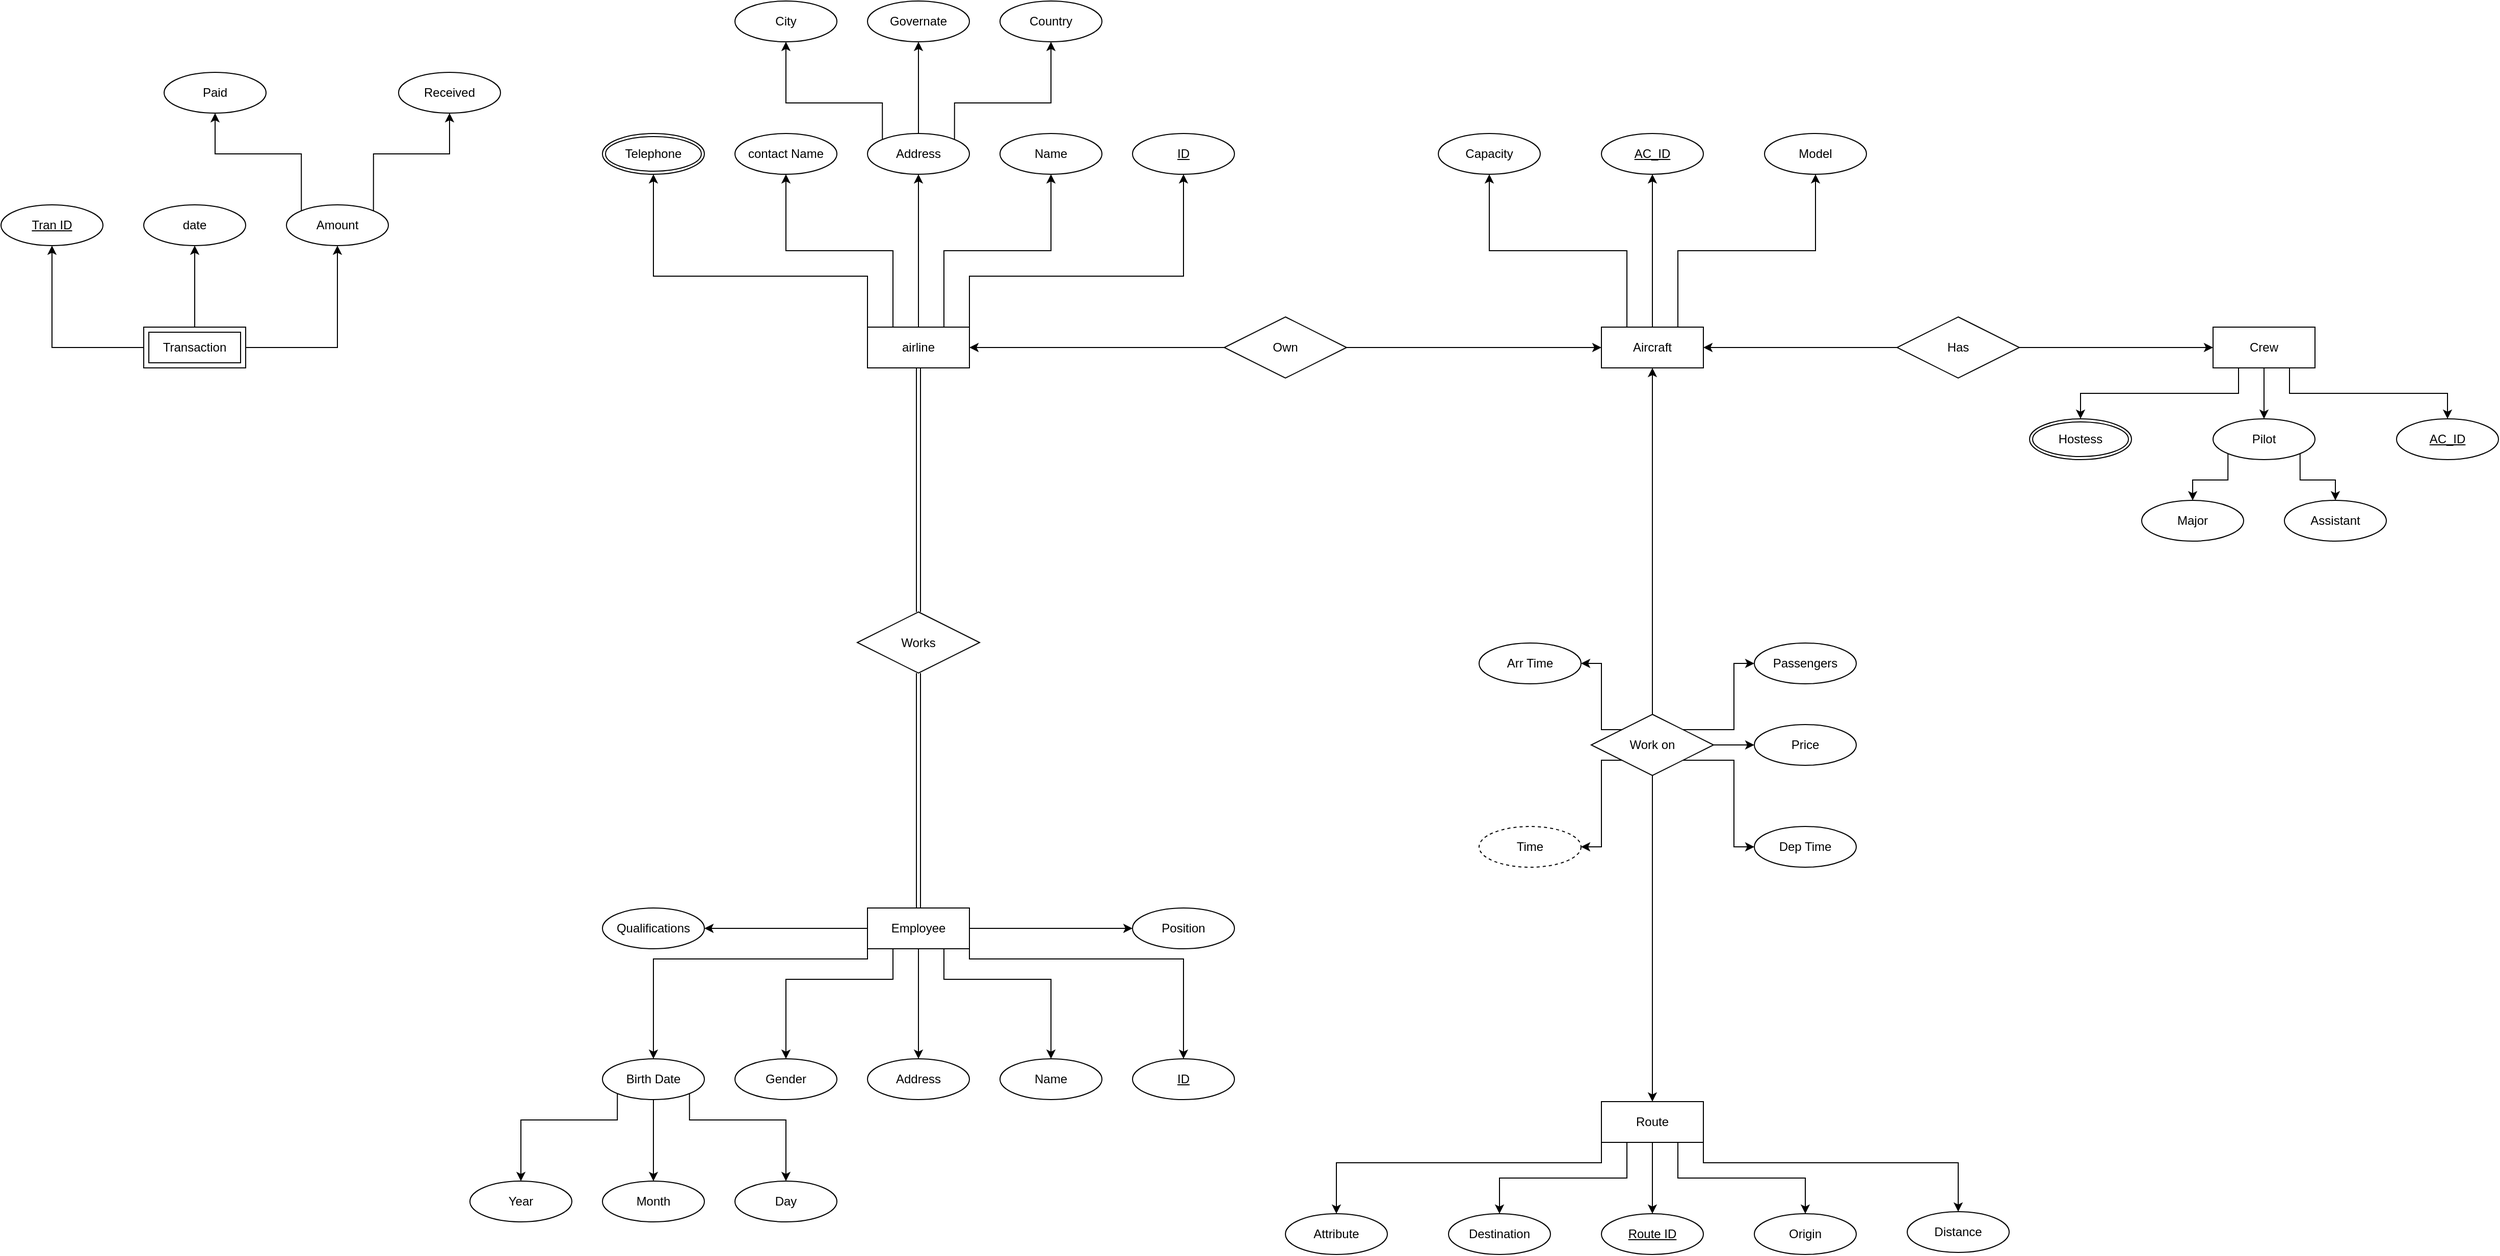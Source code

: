 <mxfile version="25.0.1">
  <diagram name="Page-1" id="8x2Zf0z1O1IZ6t_i75zC">
    <mxGraphModel dx="5349" dy="1103" grid="1" gridSize="10" guides="1" tooltips="1" connect="1" arrows="1" fold="1" page="1" pageScale="1" pageWidth="3300" pageHeight="2339" math="0" shadow="0">
      <root>
        <mxCell id="0" />
        <mxCell id="1" parent="0" />
        <mxCell id="oX0tgQEKu2oJ4y4_XFIh-98" style="edgeStyle=orthogonalEdgeStyle;rounded=0;orthogonalLoop=1;jettySize=auto;html=1;exitX=1;exitY=0;exitDx=0;exitDy=0;entryX=0.5;entryY=1;entryDx=0;entryDy=0;" edge="1" parent="1" source="oX0tgQEKu2oJ4y4_XFIh-1" target="oX0tgQEKu2oJ4y4_XFIh-8">
          <mxGeometry relative="1" as="geometry">
            <Array as="points">
              <mxPoint x="760" y="780" />
              <mxPoint x="970" y="780" />
            </Array>
          </mxGeometry>
        </mxCell>
        <mxCell id="oX0tgQEKu2oJ4y4_XFIh-99" style="edgeStyle=orthogonalEdgeStyle;rounded=0;orthogonalLoop=1;jettySize=auto;html=1;exitX=0.75;exitY=0;exitDx=0;exitDy=0;entryX=0.5;entryY=1;entryDx=0;entryDy=0;" edge="1" parent="1" source="oX0tgQEKu2oJ4y4_XFIh-1" target="oX0tgQEKu2oJ4y4_XFIh-2">
          <mxGeometry relative="1" as="geometry" />
        </mxCell>
        <mxCell id="oX0tgQEKu2oJ4y4_XFIh-100" style="edgeStyle=orthogonalEdgeStyle;rounded=0;orthogonalLoop=1;jettySize=auto;html=1;exitX=0.5;exitY=0;exitDx=0;exitDy=0;entryX=0.5;entryY=1;entryDx=0;entryDy=0;" edge="1" parent="1" source="oX0tgQEKu2oJ4y4_XFIh-1" target="oX0tgQEKu2oJ4y4_XFIh-3">
          <mxGeometry relative="1" as="geometry" />
        </mxCell>
        <mxCell id="oX0tgQEKu2oJ4y4_XFIh-101" style="edgeStyle=orthogonalEdgeStyle;rounded=0;orthogonalLoop=1;jettySize=auto;html=1;exitX=0.25;exitY=0;exitDx=0;exitDy=0;entryX=0.5;entryY=1;entryDx=0;entryDy=0;" edge="1" parent="1" source="oX0tgQEKu2oJ4y4_XFIh-1" target="oX0tgQEKu2oJ4y4_XFIh-4">
          <mxGeometry relative="1" as="geometry" />
        </mxCell>
        <mxCell id="oX0tgQEKu2oJ4y4_XFIh-102" style="edgeStyle=orthogonalEdgeStyle;rounded=0;orthogonalLoop=1;jettySize=auto;html=1;exitX=0;exitY=0;exitDx=0;exitDy=0;entryX=0.5;entryY=1;entryDx=0;entryDy=0;" edge="1" parent="1" source="oX0tgQEKu2oJ4y4_XFIh-1" target="oX0tgQEKu2oJ4y4_XFIh-12">
          <mxGeometry relative="1" as="geometry">
            <Array as="points">
              <mxPoint x="660" y="780" />
              <mxPoint x="450" y="780" />
            </Array>
          </mxGeometry>
        </mxCell>
        <mxCell id="oX0tgQEKu2oJ4y4_XFIh-1" value="airline" style="whiteSpace=wrap;html=1;align=center;" vertex="1" parent="1">
          <mxGeometry x="660" y="830" width="100" height="40" as="geometry" />
        </mxCell>
        <mxCell id="oX0tgQEKu2oJ4y4_XFIh-2" value="Name" style="ellipse;whiteSpace=wrap;html=1;align=center;" vertex="1" parent="1">
          <mxGeometry x="790" y="640" width="100" height="40" as="geometry" />
        </mxCell>
        <mxCell id="oX0tgQEKu2oJ4y4_XFIh-95" style="edgeStyle=orthogonalEdgeStyle;rounded=0;orthogonalLoop=1;jettySize=auto;html=1;exitX=1;exitY=0;exitDx=0;exitDy=0;entryX=0.5;entryY=1;entryDx=0;entryDy=0;" edge="1" parent="1" source="oX0tgQEKu2oJ4y4_XFIh-3" target="oX0tgQEKu2oJ4y4_XFIh-13">
          <mxGeometry relative="1" as="geometry">
            <Array as="points">
              <mxPoint x="745" y="610" />
              <mxPoint x="840" y="610" />
            </Array>
          </mxGeometry>
        </mxCell>
        <mxCell id="oX0tgQEKu2oJ4y4_XFIh-96" style="edgeStyle=orthogonalEdgeStyle;rounded=0;orthogonalLoop=1;jettySize=auto;html=1;exitX=0.5;exitY=0;exitDx=0;exitDy=0;entryX=0.5;entryY=1;entryDx=0;entryDy=0;" edge="1" parent="1" source="oX0tgQEKu2oJ4y4_XFIh-3" target="oX0tgQEKu2oJ4y4_XFIh-14">
          <mxGeometry relative="1" as="geometry" />
        </mxCell>
        <mxCell id="oX0tgQEKu2oJ4y4_XFIh-97" style="edgeStyle=orthogonalEdgeStyle;rounded=0;orthogonalLoop=1;jettySize=auto;html=1;exitX=0;exitY=0;exitDx=0;exitDy=0;entryX=0.5;entryY=1;entryDx=0;entryDy=0;" edge="1" parent="1" source="oX0tgQEKu2oJ4y4_XFIh-3" target="oX0tgQEKu2oJ4y4_XFIh-15">
          <mxGeometry relative="1" as="geometry">
            <Array as="points">
              <mxPoint x="675" y="610" />
              <mxPoint x="580" y="610" />
            </Array>
          </mxGeometry>
        </mxCell>
        <mxCell id="oX0tgQEKu2oJ4y4_XFIh-3" value="Address" style="ellipse;whiteSpace=wrap;html=1;align=center;" vertex="1" parent="1">
          <mxGeometry x="660" y="640" width="100" height="40" as="geometry" />
        </mxCell>
        <mxCell id="oX0tgQEKu2oJ4y4_XFIh-4" value="contact Name" style="ellipse;whiteSpace=wrap;html=1;align=center;" vertex="1" parent="1">
          <mxGeometry x="530" y="640" width="100" height="40" as="geometry" />
        </mxCell>
        <mxCell id="oX0tgQEKu2oJ4y4_XFIh-8" value="ID" style="ellipse;whiteSpace=wrap;html=1;align=center;fontStyle=4;" vertex="1" parent="1">
          <mxGeometry x="920" y="640" width="100" height="40" as="geometry" />
        </mxCell>
        <mxCell id="oX0tgQEKu2oJ4y4_XFIh-12" value="Telephone" style="ellipse;shape=doubleEllipse;margin=3;whiteSpace=wrap;html=1;align=center;" vertex="1" parent="1">
          <mxGeometry x="400" y="640" width="100" height="40" as="geometry" />
        </mxCell>
        <mxCell id="oX0tgQEKu2oJ4y4_XFIh-13" value="Country" style="ellipse;whiteSpace=wrap;html=1;align=center;" vertex="1" parent="1">
          <mxGeometry x="790" y="510" width="100" height="40" as="geometry" />
        </mxCell>
        <mxCell id="oX0tgQEKu2oJ4y4_XFIh-14" value="Governate" style="ellipse;whiteSpace=wrap;html=1;align=center;" vertex="1" parent="1">
          <mxGeometry x="660" y="510" width="100" height="40" as="geometry" />
        </mxCell>
        <mxCell id="oX0tgQEKu2oJ4y4_XFIh-15" value="City" style="ellipse;whiteSpace=wrap;html=1;align=center;" vertex="1" parent="1">
          <mxGeometry x="530" y="510" width="100" height="40" as="geometry" />
        </mxCell>
        <mxCell id="oX0tgQEKu2oJ4y4_XFIh-38" style="edgeStyle=orthogonalEdgeStyle;rounded=0;orthogonalLoop=1;jettySize=auto;html=1;exitX=1;exitY=0.5;exitDx=0;exitDy=0;entryX=0;entryY=0.5;entryDx=0;entryDy=0;" edge="1" parent="1" source="oX0tgQEKu2oJ4y4_XFIh-20" target="oX0tgQEKu2oJ4y4_XFIh-35">
          <mxGeometry relative="1" as="geometry" />
        </mxCell>
        <mxCell id="oX0tgQEKu2oJ4y4_XFIh-39" style="edgeStyle=orthogonalEdgeStyle;rounded=0;orthogonalLoop=1;jettySize=auto;html=1;exitX=0;exitY=0.5;exitDx=0;exitDy=0;entryX=1;entryY=0.5;entryDx=0;entryDy=0;" edge="1" parent="1" source="oX0tgQEKu2oJ4y4_XFIh-20" target="oX0tgQEKu2oJ4y4_XFIh-34">
          <mxGeometry relative="1" as="geometry" />
        </mxCell>
        <mxCell id="oX0tgQEKu2oJ4y4_XFIh-40" style="edgeStyle=orthogonalEdgeStyle;rounded=0;orthogonalLoop=1;jettySize=auto;html=1;exitX=1;exitY=1;exitDx=0;exitDy=0;entryX=0.5;entryY=0;entryDx=0;entryDy=0;" edge="1" parent="1" source="oX0tgQEKu2oJ4y4_XFIh-20" target="oX0tgQEKu2oJ4y4_XFIh-24">
          <mxGeometry relative="1" as="geometry">
            <Array as="points">
              <mxPoint x="760" y="1450" />
              <mxPoint x="970" y="1450" />
            </Array>
          </mxGeometry>
        </mxCell>
        <mxCell id="oX0tgQEKu2oJ4y4_XFIh-41" style="edgeStyle=orthogonalEdgeStyle;rounded=0;orthogonalLoop=1;jettySize=auto;html=1;exitX=0.75;exitY=1;exitDx=0;exitDy=0;entryX=0.5;entryY=0;entryDx=0;entryDy=0;" edge="1" parent="1" source="oX0tgQEKu2oJ4y4_XFIh-20" target="oX0tgQEKu2oJ4y4_XFIh-22">
          <mxGeometry relative="1" as="geometry">
            <Array as="points">
              <mxPoint x="735" y="1470" />
              <mxPoint x="840" y="1470" />
            </Array>
          </mxGeometry>
        </mxCell>
        <mxCell id="oX0tgQEKu2oJ4y4_XFIh-42" style="edgeStyle=orthogonalEdgeStyle;rounded=0;orthogonalLoop=1;jettySize=auto;html=1;exitX=0.5;exitY=1;exitDx=0;exitDy=0;entryX=0.5;entryY=0;entryDx=0;entryDy=0;" edge="1" parent="1" source="oX0tgQEKu2oJ4y4_XFIh-20" target="oX0tgQEKu2oJ4y4_XFIh-25">
          <mxGeometry relative="1" as="geometry" />
        </mxCell>
        <mxCell id="oX0tgQEKu2oJ4y4_XFIh-43" style="edgeStyle=orthogonalEdgeStyle;rounded=0;orthogonalLoop=1;jettySize=auto;html=1;exitX=0.25;exitY=1;exitDx=0;exitDy=0;entryX=0.5;entryY=0;entryDx=0;entryDy=0;" edge="1" parent="1" source="oX0tgQEKu2oJ4y4_XFIh-20" target="oX0tgQEKu2oJ4y4_XFIh-26">
          <mxGeometry relative="1" as="geometry">
            <Array as="points">
              <mxPoint x="685" y="1470" />
              <mxPoint x="580" y="1470" />
            </Array>
          </mxGeometry>
        </mxCell>
        <mxCell id="oX0tgQEKu2oJ4y4_XFIh-44" style="edgeStyle=orthogonalEdgeStyle;rounded=0;orthogonalLoop=1;jettySize=auto;html=1;exitX=0;exitY=1;exitDx=0;exitDy=0;entryX=0.5;entryY=0;entryDx=0;entryDy=0;" edge="1" parent="1" source="oX0tgQEKu2oJ4y4_XFIh-20" target="oX0tgQEKu2oJ4y4_XFIh-27">
          <mxGeometry relative="1" as="geometry">
            <Array as="points">
              <mxPoint x="660" y="1450" />
              <mxPoint x="450" y="1450" />
            </Array>
          </mxGeometry>
        </mxCell>
        <mxCell id="oX0tgQEKu2oJ4y4_XFIh-20" value="Employee" style="whiteSpace=wrap;html=1;align=center;" vertex="1" parent="1">
          <mxGeometry x="660" y="1400" width="100" height="40" as="geometry" />
        </mxCell>
        <mxCell id="oX0tgQEKu2oJ4y4_XFIh-22" value="Name" style="ellipse;whiteSpace=wrap;html=1;align=center;" vertex="1" parent="1">
          <mxGeometry x="790" y="1548" width="100" height="40" as="geometry" />
        </mxCell>
        <mxCell id="oX0tgQEKu2oJ4y4_XFIh-24" value="ID" style="ellipse;whiteSpace=wrap;html=1;align=center;fontStyle=4;" vertex="1" parent="1">
          <mxGeometry x="920" y="1548" width="100" height="40" as="geometry" />
        </mxCell>
        <mxCell id="oX0tgQEKu2oJ4y4_XFIh-25" value="Address" style="ellipse;whiteSpace=wrap;html=1;align=center;" vertex="1" parent="1">
          <mxGeometry x="660" y="1548" width="100" height="40" as="geometry" />
        </mxCell>
        <mxCell id="oX0tgQEKu2oJ4y4_XFIh-26" value="Gender" style="ellipse;whiteSpace=wrap;html=1;align=center;" vertex="1" parent="1">
          <mxGeometry x="530" y="1548" width="100" height="40" as="geometry" />
        </mxCell>
        <mxCell id="oX0tgQEKu2oJ4y4_XFIh-31" style="edgeStyle=orthogonalEdgeStyle;rounded=0;orthogonalLoop=1;jettySize=auto;html=1;exitX=1;exitY=1;exitDx=0;exitDy=0;entryX=0.5;entryY=0;entryDx=0;entryDy=0;" edge="1" parent="1" source="oX0tgQEKu2oJ4y4_XFIh-27" target="oX0tgQEKu2oJ4y4_XFIh-28">
          <mxGeometry relative="1" as="geometry">
            <Array as="points">
              <mxPoint x="485" y="1608" />
              <mxPoint x="580" y="1608" />
            </Array>
          </mxGeometry>
        </mxCell>
        <mxCell id="oX0tgQEKu2oJ4y4_XFIh-32" style="edgeStyle=orthogonalEdgeStyle;rounded=0;orthogonalLoop=1;jettySize=auto;html=1;exitX=0.5;exitY=1;exitDx=0;exitDy=0;entryX=0.5;entryY=0;entryDx=0;entryDy=0;" edge="1" parent="1" source="oX0tgQEKu2oJ4y4_XFIh-27" target="oX0tgQEKu2oJ4y4_XFIh-29">
          <mxGeometry relative="1" as="geometry" />
        </mxCell>
        <mxCell id="oX0tgQEKu2oJ4y4_XFIh-33" style="edgeStyle=orthogonalEdgeStyle;rounded=0;orthogonalLoop=1;jettySize=auto;html=1;exitX=0;exitY=1;exitDx=0;exitDy=0;entryX=0.5;entryY=0;entryDx=0;entryDy=0;" edge="1" parent="1" source="oX0tgQEKu2oJ4y4_XFIh-27" target="oX0tgQEKu2oJ4y4_XFIh-30">
          <mxGeometry relative="1" as="geometry">
            <Array as="points">
              <mxPoint x="415" y="1608" />
              <mxPoint x="320" y="1608" />
            </Array>
          </mxGeometry>
        </mxCell>
        <mxCell id="oX0tgQEKu2oJ4y4_XFIh-27" value="Birth Date" style="ellipse;whiteSpace=wrap;html=1;align=center;" vertex="1" parent="1">
          <mxGeometry x="400" y="1548" width="100" height="40" as="geometry" />
        </mxCell>
        <mxCell id="oX0tgQEKu2oJ4y4_XFIh-28" value="Day" style="ellipse;whiteSpace=wrap;html=1;align=center;" vertex="1" parent="1">
          <mxGeometry x="530" y="1668" width="100" height="40" as="geometry" />
        </mxCell>
        <mxCell id="oX0tgQEKu2oJ4y4_XFIh-29" value="Month" style="ellipse;whiteSpace=wrap;html=1;align=center;" vertex="1" parent="1">
          <mxGeometry x="400" y="1668" width="100" height="40" as="geometry" />
        </mxCell>
        <mxCell id="oX0tgQEKu2oJ4y4_XFIh-30" value="Year" style="ellipse;whiteSpace=wrap;html=1;align=center;" vertex="1" parent="1">
          <mxGeometry x="270" y="1668" width="100" height="40" as="geometry" />
        </mxCell>
        <mxCell id="oX0tgQEKu2oJ4y4_XFIh-34" value="Qualifications" style="ellipse;whiteSpace=wrap;html=1;align=center;" vertex="1" parent="1">
          <mxGeometry x="400" y="1400" width="100" height="40" as="geometry" />
        </mxCell>
        <mxCell id="oX0tgQEKu2oJ4y4_XFIh-35" value="Position" style="ellipse;whiteSpace=wrap;html=1;align=center;" vertex="1" parent="1">
          <mxGeometry x="920" y="1400" width="100" height="40" as="geometry" />
        </mxCell>
        <mxCell id="oX0tgQEKu2oJ4y4_XFIh-105" style="edgeStyle=orthogonalEdgeStyle;rounded=0;orthogonalLoop=1;jettySize=auto;html=1;exitX=0.25;exitY=0;exitDx=0;exitDy=0;entryX=0.5;entryY=1;entryDx=0;entryDy=0;" edge="1" parent="1" source="oX0tgQEKu2oJ4y4_XFIh-45" target="oX0tgQEKu2oJ4y4_XFIh-48">
          <mxGeometry relative="1" as="geometry" />
        </mxCell>
        <mxCell id="oX0tgQEKu2oJ4y4_XFIh-106" style="edgeStyle=orthogonalEdgeStyle;rounded=0;orthogonalLoop=1;jettySize=auto;html=1;exitX=0.5;exitY=0;exitDx=0;exitDy=0;entryX=0.5;entryY=1;entryDx=0;entryDy=0;" edge="1" parent="1" source="oX0tgQEKu2oJ4y4_XFIh-45" target="oX0tgQEKu2oJ4y4_XFIh-49">
          <mxGeometry relative="1" as="geometry" />
        </mxCell>
        <mxCell id="oX0tgQEKu2oJ4y4_XFIh-107" style="edgeStyle=orthogonalEdgeStyle;rounded=0;orthogonalLoop=1;jettySize=auto;html=1;exitX=0.75;exitY=0;exitDx=0;exitDy=0;entryX=0.5;entryY=1;entryDx=0;entryDy=0;" edge="1" parent="1" source="oX0tgQEKu2oJ4y4_XFIh-45" target="oX0tgQEKu2oJ4y4_XFIh-46">
          <mxGeometry relative="1" as="geometry" />
        </mxCell>
        <mxCell id="oX0tgQEKu2oJ4y4_XFIh-45" value="Aircraft" style="whiteSpace=wrap;html=1;align=center;" vertex="1" parent="1">
          <mxGeometry x="1380" y="830" width="100" height="40" as="geometry" />
        </mxCell>
        <mxCell id="oX0tgQEKu2oJ4y4_XFIh-46" value="Model" style="ellipse;whiteSpace=wrap;html=1;align=center;" vertex="1" parent="1">
          <mxGeometry x="1540" y="640" width="100" height="40" as="geometry" />
        </mxCell>
        <mxCell id="oX0tgQEKu2oJ4y4_XFIh-48" value="Capacity" style="ellipse;whiteSpace=wrap;html=1;align=center;" vertex="1" parent="1">
          <mxGeometry x="1220" y="640" width="100" height="40" as="geometry" />
        </mxCell>
        <mxCell id="oX0tgQEKu2oJ4y4_XFIh-49" value="AC_ID" style="ellipse;whiteSpace=wrap;html=1;align=center;fontStyle=4;" vertex="1" parent="1">
          <mxGeometry x="1380" y="640" width="100" height="40" as="geometry" />
        </mxCell>
        <mxCell id="oX0tgQEKu2oJ4y4_XFIh-57" style="edgeStyle=orthogonalEdgeStyle;rounded=0;orthogonalLoop=1;jettySize=auto;html=1;exitX=0.75;exitY=1;exitDx=0;exitDy=0;" edge="1" parent="1" source="oX0tgQEKu2oJ4y4_XFIh-53" target="oX0tgQEKu2oJ4y4_XFIh-54">
          <mxGeometry relative="1" as="geometry" />
        </mxCell>
        <mxCell id="oX0tgQEKu2oJ4y4_XFIh-58" style="edgeStyle=orthogonalEdgeStyle;rounded=0;orthogonalLoop=1;jettySize=auto;html=1;exitX=0.5;exitY=1;exitDx=0;exitDy=0;entryX=0.5;entryY=0;entryDx=0;entryDy=0;" edge="1" parent="1" source="oX0tgQEKu2oJ4y4_XFIh-53" target="oX0tgQEKu2oJ4y4_XFIh-55">
          <mxGeometry relative="1" as="geometry" />
        </mxCell>
        <mxCell id="oX0tgQEKu2oJ4y4_XFIh-59" style="edgeStyle=orthogonalEdgeStyle;rounded=0;orthogonalLoop=1;jettySize=auto;html=1;exitX=0.25;exitY=1;exitDx=0;exitDy=0;entryX=0.5;entryY=0;entryDx=0;entryDy=0;" edge="1" parent="1" source="oX0tgQEKu2oJ4y4_XFIh-53" target="oX0tgQEKu2oJ4y4_XFIh-56">
          <mxGeometry relative="1" as="geometry" />
        </mxCell>
        <mxCell id="oX0tgQEKu2oJ4y4_XFIh-66" style="edgeStyle=orthogonalEdgeStyle;rounded=0;orthogonalLoop=1;jettySize=auto;html=1;exitX=0;exitY=1;exitDx=0;exitDy=0;entryX=0.5;entryY=0;entryDx=0;entryDy=0;" edge="1" parent="1" source="oX0tgQEKu2oJ4y4_XFIh-53" target="oX0tgQEKu2oJ4y4_XFIh-65">
          <mxGeometry relative="1" as="geometry">
            <Array as="points">
              <mxPoint x="1380" y="1650" />
              <mxPoint x="1120" y="1650" />
            </Array>
          </mxGeometry>
        </mxCell>
        <mxCell id="oX0tgQEKu2oJ4y4_XFIh-67" style="edgeStyle=orthogonalEdgeStyle;rounded=0;orthogonalLoop=1;jettySize=auto;html=1;exitX=1;exitY=1;exitDx=0;exitDy=0;entryX=0.5;entryY=0;entryDx=0;entryDy=0;" edge="1" parent="1" source="oX0tgQEKu2oJ4y4_XFIh-53" target="oX0tgQEKu2oJ4y4_XFIh-64">
          <mxGeometry relative="1" as="geometry">
            <Array as="points">
              <mxPoint x="1480" y="1650" />
              <mxPoint x="1730" y="1650" />
            </Array>
          </mxGeometry>
        </mxCell>
        <mxCell id="oX0tgQEKu2oJ4y4_XFIh-53" value="Route" style="whiteSpace=wrap;html=1;align=center;" vertex="1" parent="1">
          <mxGeometry x="1380" y="1590" width="100" height="40" as="geometry" />
        </mxCell>
        <mxCell id="oX0tgQEKu2oJ4y4_XFIh-54" value="Origin" style="ellipse;whiteSpace=wrap;html=1;align=center;" vertex="1" parent="1">
          <mxGeometry x="1530" y="1700" width="100" height="40" as="geometry" />
        </mxCell>
        <mxCell id="oX0tgQEKu2oJ4y4_XFIh-55" value="&lt;u&gt;Route ID&lt;/u&gt;" style="ellipse;whiteSpace=wrap;html=1;align=center;" vertex="1" parent="1">
          <mxGeometry x="1380" y="1700" width="100" height="40" as="geometry" />
        </mxCell>
        <mxCell id="oX0tgQEKu2oJ4y4_XFIh-56" value="Destination" style="ellipse;whiteSpace=wrap;html=1;align=center;" vertex="1" parent="1">
          <mxGeometry x="1230" y="1700" width="100" height="40" as="geometry" />
        </mxCell>
        <mxCell id="oX0tgQEKu2oJ4y4_XFIh-64" value="Distance" style="ellipse;whiteSpace=wrap;html=1;align=center;" vertex="1" parent="1">
          <mxGeometry x="1680" y="1698" width="100" height="40" as="geometry" />
        </mxCell>
        <mxCell id="oX0tgQEKu2oJ4y4_XFIh-65" value="Attribute" style="ellipse;whiteSpace=wrap;html=1;align=center;" vertex="1" parent="1">
          <mxGeometry x="1070" y="1700" width="100" height="40" as="geometry" />
        </mxCell>
        <mxCell id="oX0tgQEKu2oJ4y4_XFIh-73" style="edgeStyle=orthogonalEdgeStyle;rounded=0;orthogonalLoop=1;jettySize=auto;html=1;exitX=0.5;exitY=1;exitDx=0;exitDy=0;entryX=0.5;entryY=0;entryDx=0;entryDy=0;" edge="1" parent="1" source="oX0tgQEKu2oJ4y4_XFIh-68" target="oX0tgQEKu2oJ4y4_XFIh-70">
          <mxGeometry relative="1" as="geometry" />
        </mxCell>
        <mxCell id="oX0tgQEKu2oJ4y4_XFIh-74" style="edgeStyle=orthogonalEdgeStyle;rounded=0;orthogonalLoop=1;jettySize=auto;html=1;exitX=0.75;exitY=1;exitDx=0;exitDy=0;entryX=0.5;entryY=0;entryDx=0;entryDy=0;" edge="1" parent="1" source="oX0tgQEKu2oJ4y4_XFIh-68" target="oX0tgQEKu2oJ4y4_XFIh-69">
          <mxGeometry relative="1" as="geometry" />
        </mxCell>
        <mxCell id="oX0tgQEKu2oJ4y4_XFIh-75" style="edgeStyle=orthogonalEdgeStyle;rounded=0;orthogonalLoop=1;jettySize=auto;html=1;exitX=0.25;exitY=1;exitDx=0;exitDy=0;entryX=0.5;entryY=0;entryDx=0;entryDy=0;" edge="1" parent="1" source="oX0tgQEKu2oJ4y4_XFIh-68" target="oX0tgQEKu2oJ4y4_XFIh-72">
          <mxGeometry relative="1" as="geometry" />
        </mxCell>
        <mxCell id="oX0tgQEKu2oJ4y4_XFIh-68" value="Crew" style="whiteSpace=wrap;html=1;align=center;" vertex="1" parent="1">
          <mxGeometry x="1980" y="830" width="100" height="40" as="geometry" />
        </mxCell>
        <mxCell id="oX0tgQEKu2oJ4y4_XFIh-69" value="&lt;span style=&quot;text-decoration-line: underline;&quot;&gt;AC_ID&lt;/span&gt;" style="ellipse;whiteSpace=wrap;html=1;align=center;" vertex="1" parent="1">
          <mxGeometry x="2160" y="920" width="100" height="40" as="geometry" />
        </mxCell>
        <mxCell id="oX0tgQEKu2oJ4y4_XFIh-78" style="edgeStyle=orthogonalEdgeStyle;rounded=0;orthogonalLoop=1;jettySize=auto;html=1;exitX=1;exitY=1;exitDx=0;exitDy=0;entryX=0.5;entryY=0;entryDx=0;entryDy=0;" edge="1" parent="1" source="oX0tgQEKu2oJ4y4_XFIh-70" target="oX0tgQEKu2oJ4y4_XFIh-76">
          <mxGeometry relative="1" as="geometry" />
        </mxCell>
        <mxCell id="oX0tgQEKu2oJ4y4_XFIh-79" style="edgeStyle=orthogonalEdgeStyle;rounded=0;orthogonalLoop=1;jettySize=auto;html=1;exitX=0;exitY=1;exitDx=0;exitDy=0;entryX=0.5;entryY=0;entryDx=0;entryDy=0;" edge="1" parent="1" source="oX0tgQEKu2oJ4y4_XFIh-70" target="oX0tgQEKu2oJ4y4_XFIh-77">
          <mxGeometry relative="1" as="geometry" />
        </mxCell>
        <mxCell id="oX0tgQEKu2oJ4y4_XFIh-70" value="Pilot" style="ellipse;whiteSpace=wrap;html=1;align=center;" vertex="1" parent="1">
          <mxGeometry x="1980" y="920" width="100" height="40" as="geometry" />
        </mxCell>
        <mxCell id="oX0tgQEKu2oJ4y4_XFIh-72" value="Hostess" style="ellipse;shape=doubleEllipse;margin=3;whiteSpace=wrap;html=1;align=center;" vertex="1" parent="1">
          <mxGeometry x="1800" y="920" width="100" height="40" as="geometry" />
        </mxCell>
        <mxCell id="oX0tgQEKu2oJ4y4_XFIh-76" value="Assistant" style="ellipse;whiteSpace=wrap;html=1;align=center;" vertex="1" parent="1">
          <mxGeometry x="2050" y="1000" width="100" height="40" as="geometry" />
        </mxCell>
        <mxCell id="oX0tgQEKu2oJ4y4_XFIh-77" value="Major" style="ellipse;whiteSpace=wrap;html=1;align=center;" vertex="1" parent="1">
          <mxGeometry x="1910" y="1000" width="100" height="40" as="geometry" />
        </mxCell>
        <mxCell id="oX0tgQEKu2oJ4y4_XFIh-91" style="edgeStyle=orthogonalEdgeStyle;rounded=0;orthogonalLoop=1;jettySize=auto;html=1;exitX=1;exitY=0.5;exitDx=0;exitDy=0;entryX=0.5;entryY=1;entryDx=0;entryDy=0;" edge="1" parent="1" source="oX0tgQEKu2oJ4y4_XFIh-81" target="oX0tgQEKu2oJ4y4_XFIh-86">
          <mxGeometry relative="1" as="geometry" />
        </mxCell>
        <mxCell id="oX0tgQEKu2oJ4y4_XFIh-92" style="edgeStyle=orthogonalEdgeStyle;rounded=0;orthogonalLoop=1;jettySize=auto;html=1;exitX=0.5;exitY=0;exitDx=0;exitDy=0;entryX=0.5;entryY=1;entryDx=0;entryDy=0;" edge="1" parent="1" source="oX0tgQEKu2oJ4y4_XFIh-81" target="oX0tgQEKu2oJ4y4_XFIh-83">
          <mxGeometry relative="1" as="geometry" />
        </mxCell>
        <mxCell id="oX0tgQEKu2oJ4y4_XFIh-93" style="edgeStyle=orthogonalEdgeStyle;rounded=0;orthogonalLoop=1;jettySize=auto;html=1;exitX=0;exitY=0.5;exitDx=0;exitDy=0;entryX=0.5;entryY=1;entryDx=0;entryDy=0;" edge="1" parent="1" source="oX0tgQEKu2oJ4y4_XFIh-81" target="oX0tgQEKu2oJ4y4_XFIh-82">
          <mxGeometry relative="1" as="geometry" />
        </mxCell>
        <mxCell id="oX0tgQEKu2oJ4y4_XFIh-81" value="Transaction" style="shape=ext;margin=3;double=1;whiteSpace=wrap;html=1;align=center;" vertex="1" parent="1">
          <mxGeometry x="-50" y="830" width="100" height="40" as="geometry" />
        </mxCell>
        <mxCell id="oX0tgQEKu2oJ4y4_XFIh-82" value="Tran ID" style="ellipse;whiteSpace=wrap;html=1;align=center;fontStyle=4;" vertex="1" parent="1">
          <mxGeometry x="-190" y="710" width="100" height="40" as="geometry" />
        </mxCell>
        <mxCell id="oX0tgQEKu2oJ4y4_XFIh-83" value="date" style="ellipse;whiteSpace=wrap;html=1;align=center;" vertex="1" parent="1">
          <mxGeometry x="-50" y="710" width="100" height="40" as="geometry" />
        </mxCell>
        <mxCell id="oX0tgQEKu2oJ4y4_XFIh-89" style="edgeStyle=orthogonalEdgeStyle;rounded=0;orthogonalLoop=1;jettySize=auto;html=1;exitX=1;exitY=0;exitDx=0;exitDy=0;entryX=0.5;entryY=1;entryDx=0;entryDy=0;" edge="1" parent="1" source="oX0tgQEKu2oJ4y4_XFIh-86" target="oX0tgQEKu2oJ4y4_XFIh-88">
          <mxGeometry relative="1" as="geometry">
            <Array as="points">
              <mxPoint x="175" y="660" />
              <mxPoint x="250" y="660" />
            </Array>
          </mxGeometry>
        </mxCell>
        <mxCell id="oX0tgQEKu2oJ4y4_XFIh-90" style="edgeStyle=orthogonalEdgeStyle;rounded=0;orthogonalLoop=1;jettySize=auto;html=1;exitX=0;exitY=0;exitDx=0;exitDy=0;entryX=0.5;entryY=1;entryDx=0;entryDy=0;" edge="1" parent="1" source="oX0tgQEKu2oJ4y4_XFIh-86" target="oX0tgQEKu2oJ4y4_XFIh-87">
          <mxGeometry relative="1" as="geometry">
            <Array as="points">
              <mxPoint x="105" y="660" />
              <mxPoint x="20" y="660" />
            </Array>
          </mxGeometry>
        </mxCell>
        <mxCell id="oX0tgQEKu2oJ4y4_XFIh-86" value="Amount" style="ellipse;whiteSpace=wrap;html=1;align=center;" vertex="1" parent="1">
          <mxGeometry x="90" y="710" width="100" height="40" as="geometry" />
        </mxCell>
        <mxCell id="oX0tgQEKu2oJ4y4_XFIh-87" value="Paid" style="ellipse;whiteSpace=wrap;html=1;align=center;" vertex="1" parent="1">
          <mxGeometry x="-30" y="580" width="100" height="40" as="geometry" />
        </mxCell>
        <mxCell id="oX0tgQEKu2oJ4y4_XFIh-88" value="Received" style="ellipse;whiteSpace=wrap;html=1;align=center;" vertex="1" parent="1">
          <mxGeometry x="200" y="580" width="100" height="40" as="geometry" />
        </mxCell>
        <mxCell id="oX0tgQEKu2oJ4y4_XFIh-103" style="edgeStyle=orthogonalEdgeStyle;rounded=0;orthogonalLoop=1;jettySize=auto;html=1;exitX=0.5;exitY=1;exitDx=0;exitDy=0;entryX=0.5;entryY=0;entryDx=0;entryDy=0;shape=link;" edge="1" parent="1" source="oX0tgQEKu2oJ4y4_XFIh-94" target="oX0tgQEKu2oJ4y4_XFIh-20">
          <mxGeometry relative="1" as="geometry" />
        </mxCell>
        <mxCell id="oX0tgQEKu2oJ4y4_XFIh-104" style="edgeStyle=orthogonalEdgeStyle;rounded=0;orthogonalLoop=1;jettySize=auto;html=1;exitX=0.5;exitY=0;exitDx=0;exitDy=0;entryX=0.5;entryY=1;entryDx=0;entryDy=0;shape=link;" edge="1" parent="1" source="oX0tgQEKu2oJ4y4_XFIh-94" target="oX0tgQEKu2oJ4y4_XFIh-1">
          <mxGeometry relative="1" as="geometry" />
        </mxCell>
        <mxCell id="oX0tgQEKu2oJ4y4_XFIh-94" value="Works" style="shape=rhombus;perimeter=rhombusPerimeter;whiteSpace=wrap;html=1;align=center;" vertex="1" parent="1">
          <mxGeometry x="650" y="1109.5" width="120" height="60" as="geometry" />
        </mxCell>
        <mxCell id="oX0tgQEKu2oJ4y4_XFIh-109" style="edgeStyle=orthogonalEdgeStyle;rounded=0;orthogonalLoop=1;jettySize=auto;html=1;exitX=0;exitY=0.5;exitDx=0;exitDy=0;entryX=1;entryY=0.5;entryDx=0;entryDy=0;" edge="1" parent="1" source="oX0tgQEKu2oJ4y4_XFIh-108" target="oX0tgQEKu2oJ4y4_XFIh-1">
          <mxGeometry relative="1" as="geometry" />
        </mxCell>
        <mxCell id="oX0tgQEKu2oJ4y4_XFIh-110" style="edgeStyle=orthogonalEdgeStyle;rounded=0;orthogonalLoop=1;jettySize=auto;html=1;exitX=1;exitY=0.5;exitDx=0;exitDy=0;entryX=0;entryY=0.5;entryDx=0;entryDy=0;" edge="1" parent="1" source="oX0tgQEKu2oJ4y4_XFIh-108" target="oX0tgQEKu2oJ4y4_XFIh-45">
          <mxGeometry relative="1" as="geometry" />
        </mxCell>
        <mxCell id="oX0tgQEKu2oJ4y4_XFIh-108" value="Own" style="shape=rhombus;perimeter=rhombusPerimeter;whiteSpace=wrap;html=1;align=center;" vertex="1" parent="1">
          <mxGeometry x="1010" y="820" width="120" height="60" as="geometry" />
        </mxCell>
        <mxCell id="oX0tgQEKu2oJ4y4_XFIh-112" style="edgeStyle=orthogonalEdgeStyle;rounded=0;orthogonalLoop=1;jettySize=auto;html=1;exitX=0.5;exitY=1;exitDx=0;exitDy=0;entryX=0.5;entryY=0;entryDx=0;entryDy=0;" edge="1" parent="1" source="oX0tgQEKu2oJ4y4_XFIh-111" target="oX0tgQEKu2oJ4y4_XFIh-53">
          <mxGeometry relative="1" as="geometry" />
        </mxCell>
        <mxCell id="oX0tgQEKu2oJ4y4_XFIh-113" style="edgeStyle=orthogonalEdgeStyle;rounded=0;orthogonalLoop=1;jettySize=auto;html=1;exitX=0.5;exitY=0;exitDx=0;exitDy=0;entryX=0.5;entryY=1;entryDx=0;entryDy=0;" edge="1" parent="1" source="oX0tgQEKu2oJ4y4_XFIh-111" target="oX0tgQEKu2oJ4y4_XFIh-45">
          <mxGeometry relative="1" as="geometry">
            <mxPoint x="1430" y="1110" as="targetPoint" />
          </mxGeometry>
        </mxCell>
        <mxCell id="oX0tgQEKu2oJ4y4_XFIh-119" style="edgeStyle=orthogonalEdgeStyle;rounded=0;orthogonalLoop=1;jettySize=auto;html=1;exitX=1;exitY=1;exitDx=0;exitDy=0;entryX=0;entryY=0.5;entryDx=0;entryDy=0;" edge="1" parent="1" source="oX0tgQEKu2oJ4y4_XFIh-111" target="oX0tgQEKu2oJ4y4_XFIh-116">
          <mxGeometry relative="1" as="geometry" />
        </mxCell>
        <mxCell id="oX0tgQEKu2oJ4y4_XFIh-120" style="edgeStyle=orthogonalEdgeStyle;rounded=0;orthogonalLoop=1;jettySize=auto;html=1;exitX=1;exitY=0.5;exitDx=0;exitDy=0;entryX=0;entryY=0.5;entryDx=0;entryDy=0;" edge="1" parent="1" source="oX0tgQEKu2oJ4y4_XFIh-111" target="oX0tgQEKu2oJ4y4_XFIh-115">
          <mxGeometry relative="1" as="geometry" />
        </mxCell>
        <mxCell id="oX0tgQEKu2oJ4y4_XFIh-121" style="edgeStyle=orthogonalEdgeStyle;rounded=0;orthogonalLoop=1;jettySize=auto;html=1;exitX=1;exitY=0;exitDx=0;exitDy=0;entryX=0;entryY=0.5;entryDx=0;entryDy=0;" edge="1" parent="1" source="oX0tgQEKu2oJ4y4_XFIh-111" target="oX0tgQEKu2oJ4y4_XFIh-114">
          <mxGeometry relative="1" as="geometry" />
        </mxCell>
        <mxCell id="oX0tgQEKu2oJ4y4_XFIh-122" style="edgeStyle=orthogonalEdgeStyle;rounded=0;orthogonalLoop=1;jettySize=auto;html=1;exitX=0;exitY=0;exitDx=0;exitDy=0;entryX=1;entryY=0.5;entryDx=0;entryDy=0;" edge="1" parent="1" source="oX0tgQEKu2oJ4y4_XFIh-111" target="oX0tgQEKu2oJ4y4_XFIh-117">
          <mxGeometry relative="1" as="geometry">
            <Array as="points">
              <mxPoint x="1380" y="1225" />
              <mxPoint x="1380" y="1160" />
            </Array>
          </mxGeometry>
        </mxCell>
        <mxCell id="oX0tgQEKu2oJ4y4_XFIh-123" style="edgeStyle=orthogonalEdgeStyle;rounded=0;orthogonalLoop=1;jettySize=auto;html=1;exitX=0;exitY=1;exitDx=0;exitDy=0;entryX=1;entryY=0.5;entryDx=0;entryDy=0;" edge="1" parent="1" source="oX0tgQEKu2oJ4y4_XFIh-111" target="oX0tgQEKu2oJ4y4_XFIh-118">
          <mxGeometry relative="1" as="geometry">
            <Array as="points">
              <mxPoint x="1380" y="1255" />
              <mxPoint x="1380" y="1340" />
            </Array>
          </mxGeometry>
        </mxCell>
        <mxCell id="oX0tgQEKu2oJ4y4_XFIh-111" value="Work on" style="shape=rhombus;perimeter=rhombusPerimeter;whiteSpace=wrap;html=1;align=center;" vertex="1" parent="1">
          <mxGeometry x="1370" y="1210" width="120" height="60" as="geometry" />
        </mxCell>
        <mxCell id="oX0tgQEKu2oJ4y4_XFIh-114" value="Passengers" style="ellipse;whiteSpace=wrap;html=1;align=center;" vertex="1" parent="1">
          <mxGeometry x="1530" y="1140" width="100" height="40" as="geometry" />
        </mxCell>
        <mxCell id="oX0tgQEKu2oJ4y4_XFIh-115" value="Price" style="ellipse;whiteSpace=wrap;html=1;align=center;" vertex="1" parent="1">
          <mxGeometry x="1530" y="1220" width="100" height="40" as="geometry" />
        </mxCell>
        <mxCell id="oX0tgQEKu2oJ4y4_XFIh-116" value="Dep Time" style="ellipse;whiteSpace=wrap;html=1;align=center;" vertex="1" parent="1">
          <mxGeometry x="1530" y="1320" width="100" height="40" as="geometry" />
        </mxCell>
        <mxCell id="oX0tgQEKu2oJ4y4_XFIh-117" value="Arr Time" style="ellipse;whiteSpace=wrap;html=1;align=center;" vertex="1" parent="1">
          <mxGeometry x="1260" y="1140" width="100" height="40" as="geometry" />
        </mxCell>
        <mxCell id="oX0tgQEKu2oJ4y4_XFIh-118" value="Time" style="ellipse;whiteSpace=wrap;html=1;align=center;dashed=1;" vertex="1" parent="1">
          <mxGeometry x="1260" y="1320" width="100" height="40" as="geometry" />
        </mxCell>
        <mxCell id="oX0tgQEKu2oJ4y4_XFIh-126" style="edgeStyle=orthogonalEdgeStyle;rounded=0;orthogonalLoop=1;jettySize=auto;html=1;exitX=0;exitY=0.5;exitDx=0;exitDy=0;entryX=1;entryY=0.5;entryDx=0;entryDy=0;" edge="1" parent="1" source="oX0tgQEKu2oJ4y4_XFIh-124" target="oX0tgQEKu2oJ4y4_XFIh-45">
          <mxGeometry relative="1" as="geometry" />
        </mxCell>
        <mxCell id="oX0tgQEKu2oJ4y4_XFIh-127" style="edgeStyle=orthogonalEdgeStyle;rounded=0;orthogonalLoop=1;jettySize=auto;html=1;exitX=1;exitY=0.5;exitDx=0;exitDy=0;entryX=0;entryY=0.5;entryDx=0;entryDy=0;" edge="1" parent="1" source="oX0tgQEKu2oJ4y4_XFIh-124" target="oX0tgQEKu2oJ4y4_XFIh-68">
          <mxGeometry relative="1" as="geometry" />
        </mxCell>
        <mxCell id="oX0tgQEKu2oJ4y4_XFIh-124" value="Has" style="shape=rhombus;perimeter=rhombusPerimeter;whiteSpace=wrap;html=1;align=center;" vertex="1" parent="1">
          <mxGeometry x="1670" y="820" width="120" height="60" as="geometry" />
        </mxCell>
      </root>
    </mxGraphModel>
  </diagram>
</mxfile>
